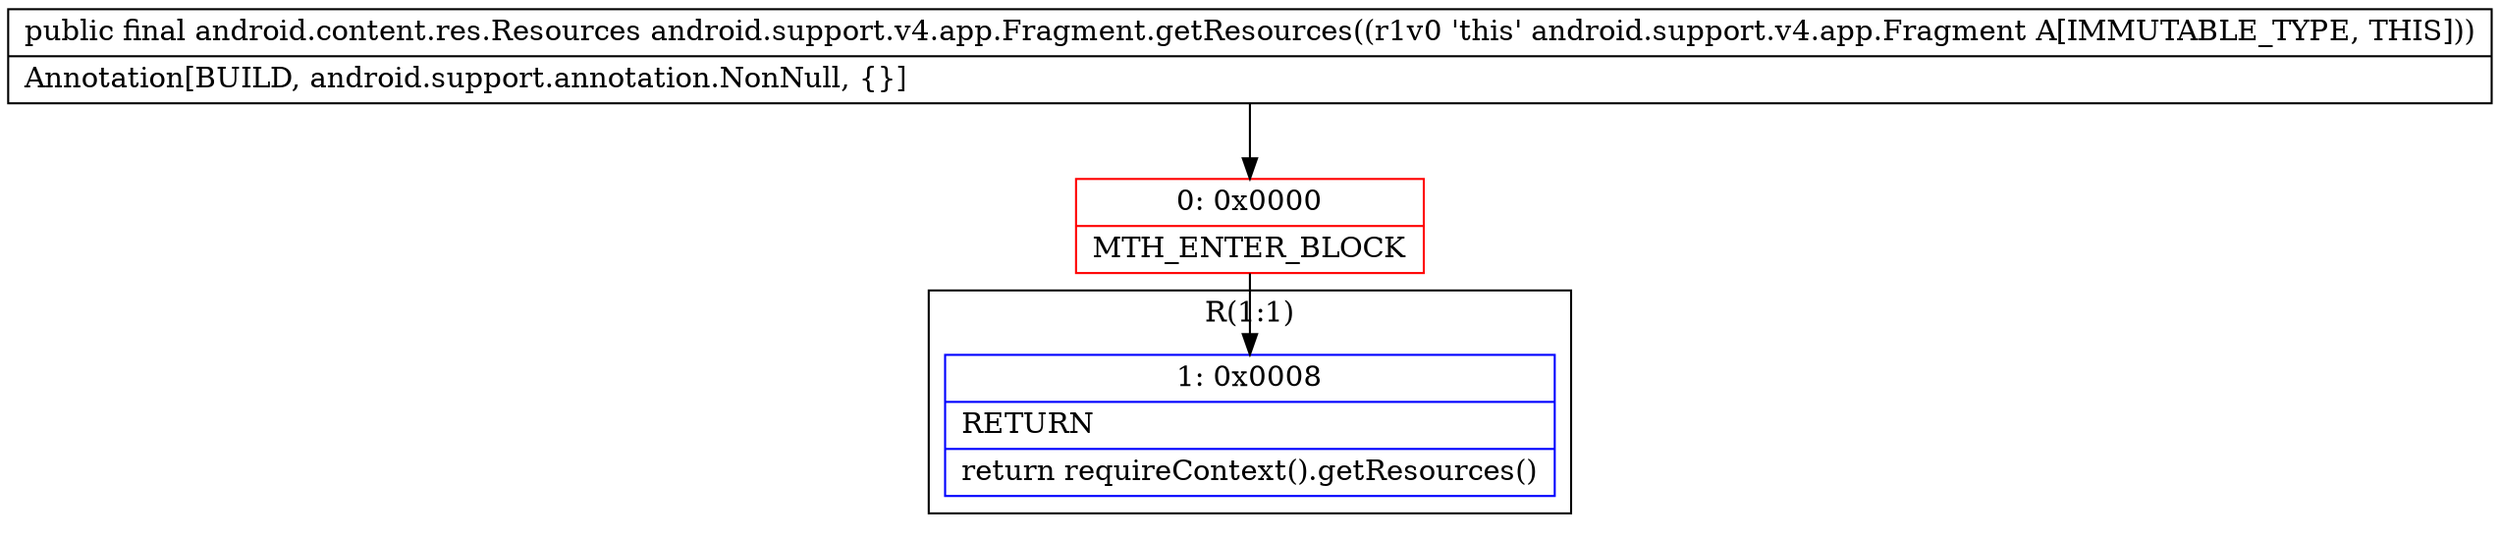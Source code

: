 digraph "CFG forandroid.support.v4.app.Fragment.getResources()Landroid\/content\/res\/Resources;" {
subgraph cluster_Region_288928822 {
label = "R(1:1)";
node [shape=record,color=blue];
Node_1 [shape=record,label="{1\:\ 0x0008|RETURN\l|return requireContext().getResources()\l}"];
}
Node_0 [shape=record,color=red,label="{0\:\ 0x0000|MTH_ENTER_BLOCK\l}"];
MethodNode[shape=record,label="{public final android.content.res.Resources android.support.v4.app.Fragment.getResources((r1v0 'this' android.support.v4.app.Fragment A[IMMUTABLE_TYPE, THIS]))  | Annotation[BUILD, android.support.annotation.NonNull, \{\}]\l}"];
MethodNode -> Node_0;
Node_0 -> Node_1;
}

